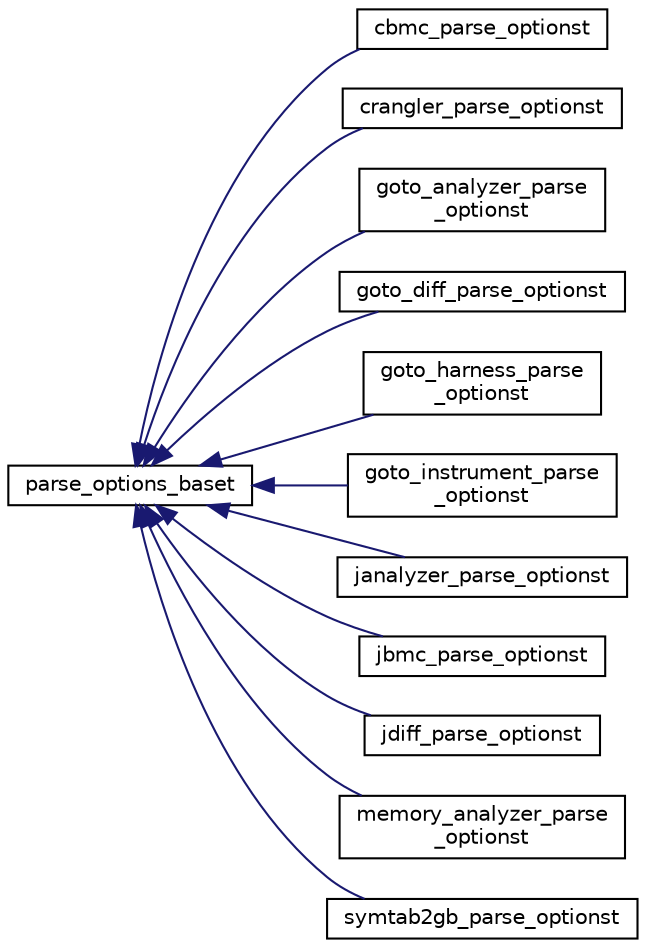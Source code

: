 digraph "Graphical Class Hierarchy"
{
 // LATEX_PDF_SIZE
  bgcolor="transparent";
  edge [fontname="Helvetica",fontsize="10",labelfontname="Helvetica",labelfontsize="10"];
  node [fontname="Helvetica",fontsize="10",shape=record];
  rankdir="LR";
  Node0 [label="parse_options_baset",height=0.2,width=0.4,color="black",URL="$classparse__options__baset.html",tooltip=" "];
  Node0 -> Node1 [dir="back",color="midnightblue",fontsize="10",style="solid",fontname="Helvetica"];
  Node1 [label="cbmc_parse_optionst",height=0.2,width=0.4,color="black",URL="$classcbmc__parse__optionst.html",tooltip=" "];
  Node0 -> Node2 [dir="back",color="midnightblue",fontsize="10",style="solid",fontname="Helvetica"];
  Node2 [label="crangler_parse_optionst",height=0.2,width=0.4,color="black",URL="$classcrangler__parse__optionst.html",tooltip=" "];
  Node0 -> Node3 [dir="back",color="midnightblue",fontsize="10",style="solid",fontname="Helvetica"];
  Node3 [label="goto_analyzer_parse\l_optionst",height=0.2,width=0.4,color="black",URL="$classgoto__analyzer__parse__optionst.html",tooltip=" "];
  Node0 -> Node4 [dir="back",color="midnightblue",fontsize="10",style="solid",fontname="Helvetica"];
  Node4 [label="goto_diff_parse_optionst",height=0.2,width=0.4,color="black",URL="$classgoto__diff__parse__optionst.html",tooltip=" "];
  Node0 -> Node5 [dir="back",color="midnightblue",fontsize="10",style="solid",fontname="Helvetica"];
  Node5 [label="goto_harness_parse\l_optionst",height=0.2,width=0.4,color="black",URL="$classgoto__harness__parse__optionst.html",tooltip=" "];
  Node0 -> Node6 [dir="back",color="midnightblue",fontsize="10",style="solid",fontname="Helvetica"];
  Node6 [label="goto_instrument_parse\l_optionst",height=0.2,width=0.4,color="black",URL="$classgoto__instrument__parse__optionst.html",tooltip=" "];
  Node0 -> Node7 [dir="back",color="midnightblue",fontsize="10",style="solid",fontname="Helvetica"];
  Node7 [label="janalyzer_parse_optionst",height=0.2,width=0.4,color="black",URL="$classjanalyzer__parse__optionst.html",tooltip=" "];
  Node0 -> Node8 [dir="back",color="midnightblue",fontsize="10",style="solid",fontname="Helvetica"];
  Node8 [label="jbmc_parse_optionst",height=0.2,width=0.4,color="black",URL="$classjbmc__parse__optionst.html",tooltip=" "];
  Node0 -> Node9 [dir="back",color="midnightblue",fontsize="10",style="solid",fontname="Helvetica"];
  Node9 [label="jdiff_parse_optionst",height=0.2,width=0.4,color="black",URL="$classjdiff__parse__optionst.html",tooltip=" "];
  Node0 -> Node10 [dir="back",color="midnightblue",fontsize="10",style="solid",fontname="Helvetica"];
  Node10 [label="memory_analyzer_parse\l_optionst",height=0.2,width=0.4,color="black",URL="$classmemory__analyzer__parse__optionst.html",tooltip=" "];
  Node0 -> Node11 [dir="back",color="midnightblue",fontsize="10",style="solid",fontname="Helvetica"];
  Node11 [label="symtab2gb_parse_optionst",height=0.2,width=0.4,color="black",URL="$classsymtab2gb__parse__optionst.html",tooltip=" "];
}
